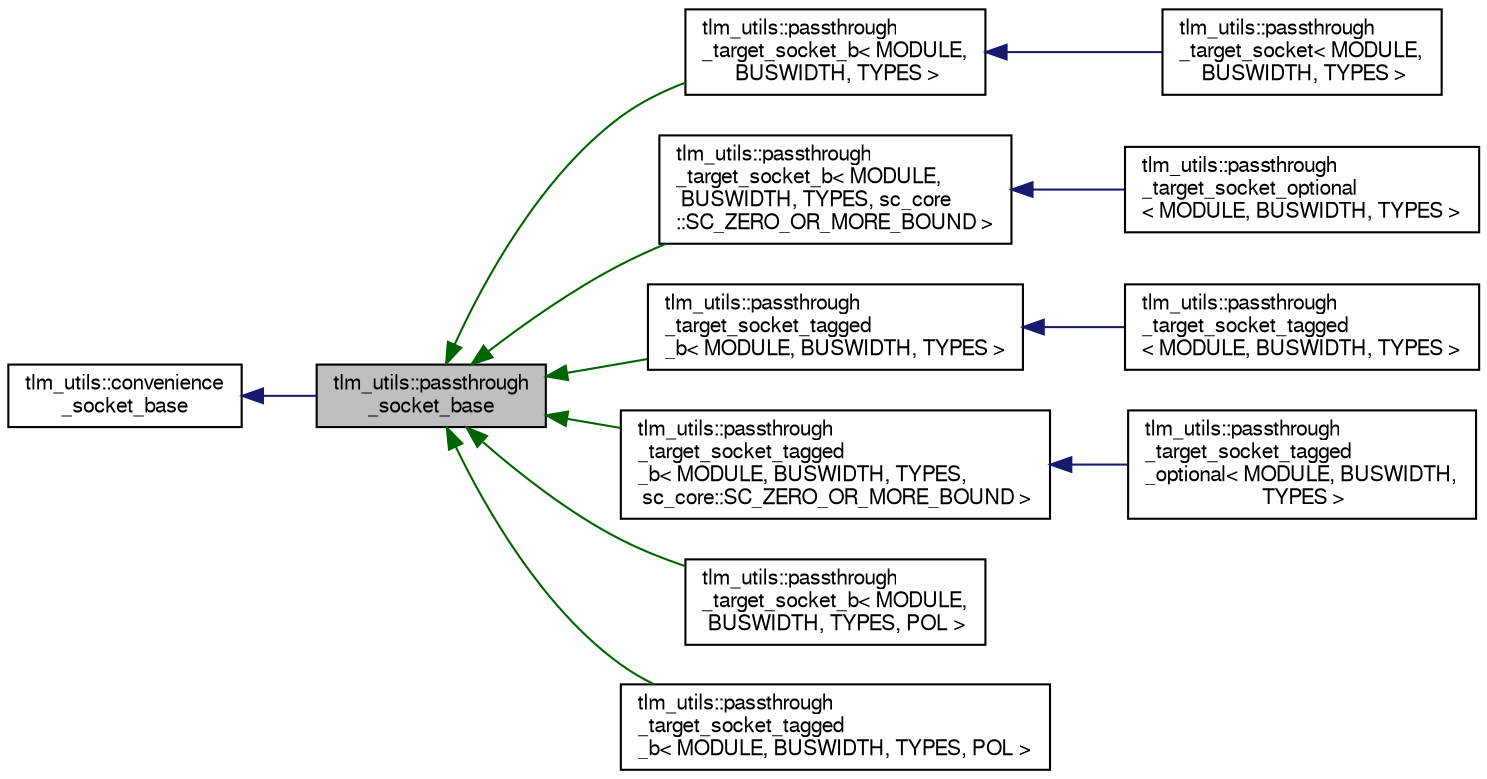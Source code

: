 digraph "tlm_utils::passthrough_socket_base"
{
  edge [fontname="FreeSans",fontsize="10",labelfontname="FreeSans",labelfontsize="10"];
  node [fontname="FreeSans",fontsize="10",shape=record];
  rankdir="LR";
  Node0 [label="tlm_utils::passthrough\l_socket_base",height=0.2,width=0.4,color="black", fillcolor="grey75", style="filled", fontcolor="black"];
  Node1 -> Node0 [dir="back",color="midnightblue",fontsize="10",style="solid",fontname="FreeSans"];
  Node1 [label="tlm_utils::convenience\l_socket_base",height=0.2,width=0.4,color="black", fillcolor="white", style="filled",URL="$a02527.html"];
  Node0 -> Node2 [dir="back",color="darkgreen",fontsize="10",style="solid",fontname="FreeSans"];
  Node2 [label="tlm_utils::passthrough\l_target_socket_b\< MODULE,\l BUSWIDTH, TYPES \>",height=0.2,width=0.4,color="black", fillcolor="white", style="filled",URL="$a02619.html"];
  Node2 -> Node3 [dir="back",color="midnightblue",fontsize="10",style="solid",fontname="FreeSans"];
  Node3 [label="tlm_utils::passthrough\l_target_socket\< MODULE,\l BUSWIDTH, TYPES \>",height=0.2,width=0.4,color="black", fillcolor="white", style="filled",URL="$a02627.html"];
  Node0 -> Node4 [dir="back",color="darkgreen",fontsize="10",style="solid",fontname="FreeSans"];
  Node4 [label="tlm_utils::passthrough\l_target_socket_b\< MODULE,\l BUSWIDTH, TYPES, sc_core\l::SC_ZERO_OR_MORE_BOUND \>",height=0.2,width=0.4,color="black", fillcolor="white", style="filled",URL="$a02619.html"];
  Node4 -> Node5 [dir="back",color="midnightblue",fontsize="10",style="solid",fontname="FreeSans"];
  Node5 [label="tlm_utils::passthrough\l_target_socket_optional\l\< MODULE, BUSWIDTH, TYPES \>",height=0.2,width=0.4,color="black", fillcolor="white", style="filled",URL="$a02631.html"];
  Node0 -> Node6 [dir="back",color="darkgreen",fontsize="10",style="solid",fontname="FreeSans"];
  Node6 [label="tlm_utils::passthrough\l_target_socket_tagged\l_b\< MODULE, BUSWIDTH, TYPES \>",height=0.2,width=0.4,color="black", fillcolor="white", style="filled",URL="$a02635.html"];
  Node6 -> Node7 [dir="back",color="midnightblue",fontsize="10",style="solid",fontname="FreeSans"];
  Node7 [label="tlm_utils::passthrough\l_target_socket_tagged\l\< MODULE, BUSWIDTH, TYPES \>",height=0.2,width=0.4,color="black", fillcolor="white", style="filled",URL="$a02643.html"];
  Node0 -> Node8 [dir="back",color="darkgreen",fontsize="10",style="solid",fontname="FreeSans"];
  Node8 [label="tlm_utils::passthrough\l_target_socket_tagged\l_b\< MODULE, BUSWIDTH, TYPES,\l sc_core::SC_ZERO_OR_MORE_BOUND \>",height=0.2,width=0.4,color="black", fillcolor="white", style="filled",URL="$a02635.html"];
  Node8 -> Node9 [dir="back",color="midnightblue",fontsize="10",style="solid",fontname="FreeSans"];
  Node9 [label="tlm_utils::passthrough\l_target_socket_tagged\l_optional\< MODULE, BUSWIDTH,\l TYPES \>",height=0.2,width=0.4,color="black", fillcolor="white", style="filled",URL="$a02647.html"];
  Node0 -> Node10 [dir="back",color="darkgreen",fontsize="10",style="solid",fontname="FreeSans"];
  Node10 [label="tlm_utils::passthrough\l_target_socket_b\< MODULE,\l BUSWIDTH, TYPES, POL \>",height=0.2,width=0.4,color="black", fillcolor="white", style="filled",URL="$a02619.html"];
  Node0 -> Node11 [dir="back",color="darkgreen",fontsize="10",style="solid",fontname="FreeSans"];
  Node11 [label="tlm_utils::passthrough\l_target_socket_tagged\l_b\< MODULE, BUSWIDTH, TYPES, POL \>",height=0.2,width=0.4,color="black", fillcolor="white", style="filled",URL="$a02635.html"];
}
